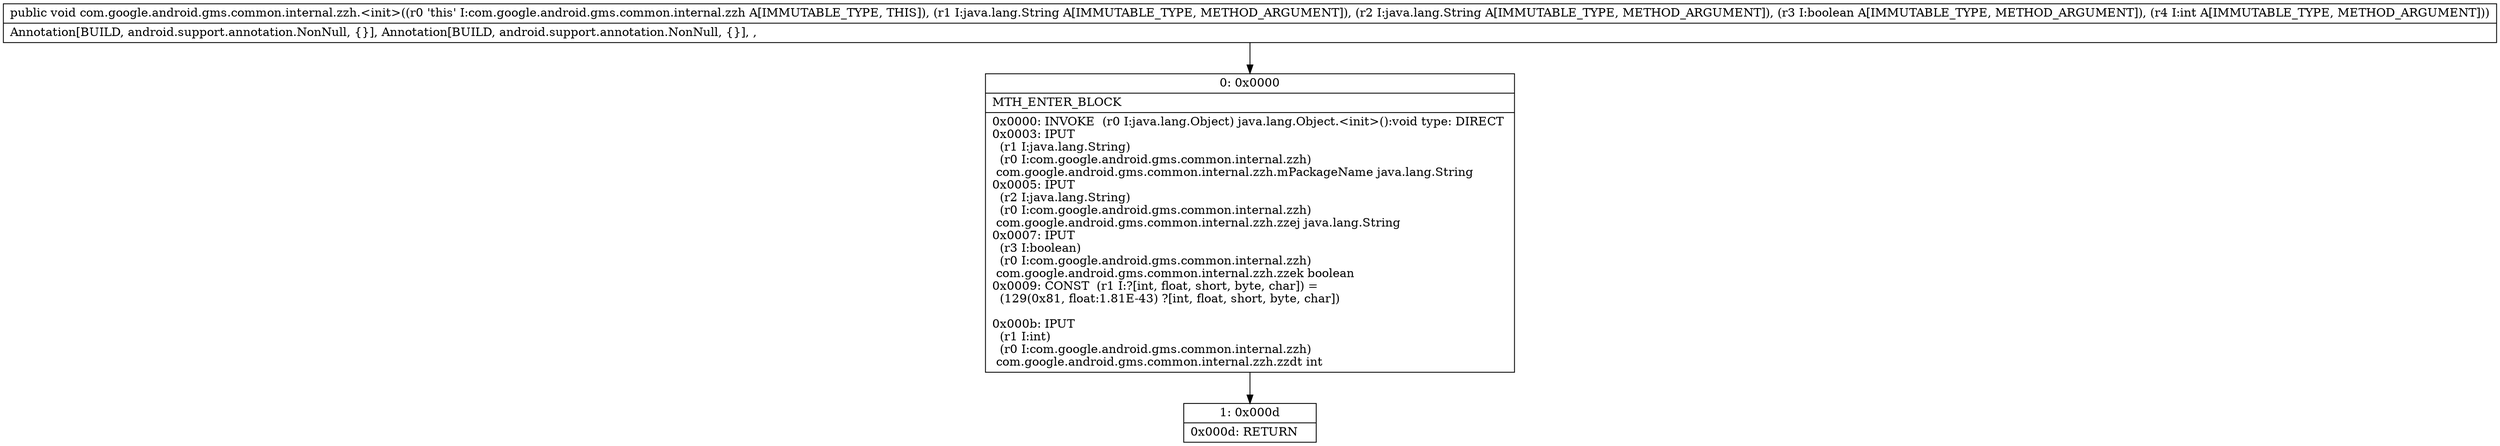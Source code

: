digraph "CFG forcom.google.android.gms.common.internal.zzh.\<init\>(Ljava\/lang\/String;Ljava\/lang\/String;ZI)V" {
Node_0 [shape=record,label="{0\:\ 0x0000|MTH_ENTER_BLOCK\l|0x0000: INVOKE  (r0 I:java.lang.Object) java.lang.Object.\<init\>():void type: DIRECT \l0x0003: IPUT  \l  (r1 I:java.lang.String)\l  (r0 I:com.google.android.gms.common.internal.zzh)\l com.google.android.gms.common.internal.zzh.mPackageName java.lang.String \l0x0005: IPUT  \l  (r2 I:java.lang.String)\l  (r0 I:com.google.android.gms.common.internal.zzh)\l com.google.android.gms.common.internal.zzh.zzej java.lang.String \l0x0007: IPUT  \l  (r3 I:boolean)\l  (r0 I:com.google.android.gms.common.internal.zzh)\l com.google.android.gms.common.internal.zzh.zzek boolean \l0x0009: CONST  (r1 I:?[int, float, short, byte, char]) = \l  (129(0x81, float:1.81E\-43) ?[int, float, short, byte, char])\l \l0x000b: IPUT  \l  (r1 I:int)\l  (r0 I:com.google.android.gms.common.internal.zzh)\l com.google.android.gms.common.internal.zzh.zzdt int \l}"];
Node_1 [shape=record,label="{1\:\ 0x000d|0x000d: RETURN   \l}"];
MethodNode[shape=record,label="{public void com.google.android.gms.common.internal.zzh.\<init\>((r0 'this' I:com.google.android.gms.common.internal.zzh A[IMMUTABLE_TYPE, THIS]), (r1 I:java.lang.String A[IMMUTABLE_TYPE, METHOD_ARGUMENT]), (r2 I:java.lang.String A[IMMUTABLE_TYPE, METHOD_ARGUMENT]), (r3 I:boolean A[IMMUTABLE_TYPE, METHOD_ARGUMENT]), (r4 I:int A[IMMUTABLE_TYPE, METHOD_ARGUMENT]))  | Annotation[BUILD, android.support.annotation.NonNull, \{\}], Annotation[BUILD, android.support.annotation.NonNull, \{\}], , \l}"];
MethodNode -> Node_0;
Node_0 -> Node_1;
}

